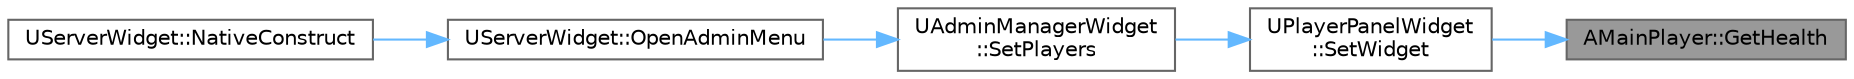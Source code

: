digraph "AMainPlayer::GetHealth"
{
 // LATEX_PDF_SIZE
  bgcolor="transparent";
  edge [fontname=Helvetica,fontsize=10,labelfontname=Helvetica,labelfontsize=10];
  node [fontname=Helvetica,fontsize=10,shape=box,height=0.2,width=0.4];
  rankdir="RL";
  Node1 [id="Node000001",label="AMainPlayer::GetHealth",height=0.2,width=0.4,color="gray40", fillcolor="grey60", style="filled", fontcolor="black",tooltip=" "];
  Node1 -> Node2 [id="edge5_Node000001_Node000002",dir="back",color="steelblue1",style="solid",tooltip=" "];
  Node2 [id="Node000002",label="UPlayerPanelWidget\l::SetWidget",height=0.2,width=0.4,color="grey40", fillcolor="white", style="filled",URL="$class_u_player_panel_widget.html#a26f1e40225320b87e8f2ab9f61bf53b3",tooltip=" "];
  Node2 -> Node3 [id="edge6_Node000002_Node000003",dir="back",color="steelblue1",style="solid",tooltip=" "];
  Node3 [id="Node000003",label="UAdminManagerWidget\l::SetPlayers",height=0.2,width=0.4,color="grey40", fillcolor="white", style="filled",URL="$class_u_admin_manager_widget.html#af832b6df2dcb87de66fc3283c49667ec",tooltip=" "];
  Node3 -> Node4 [id="edge7_Node000003_Node000004",dir="back",color="steelblue1",style="solid",tooltip=" "];
  Node4 [id="Node000004",label="UServerWidget::OpenAdminMenu",height=0.2,width=0.4,color="grey40", fillcolor="white", style="filled",URL="$class_u_server_widget.html#a7b0f82f1cd233dd2f6824aa0dc48f837",tooltip=" "];
  Node4 -> Node5 [id="edge8_Node000004_Node000005",dir="back",color="steelblue1",style="solid",tooltip=" "];
  Node5 [id="Node000005",label="UServerWidget::NativeConstruct",height=0.2,width=0.4,color="grey40", fillcolor="white", style="filled",URL="$class_u_server_widget.html#a74cd014e883bf130482eee6be68f26b9",tooltip=" "];
}
